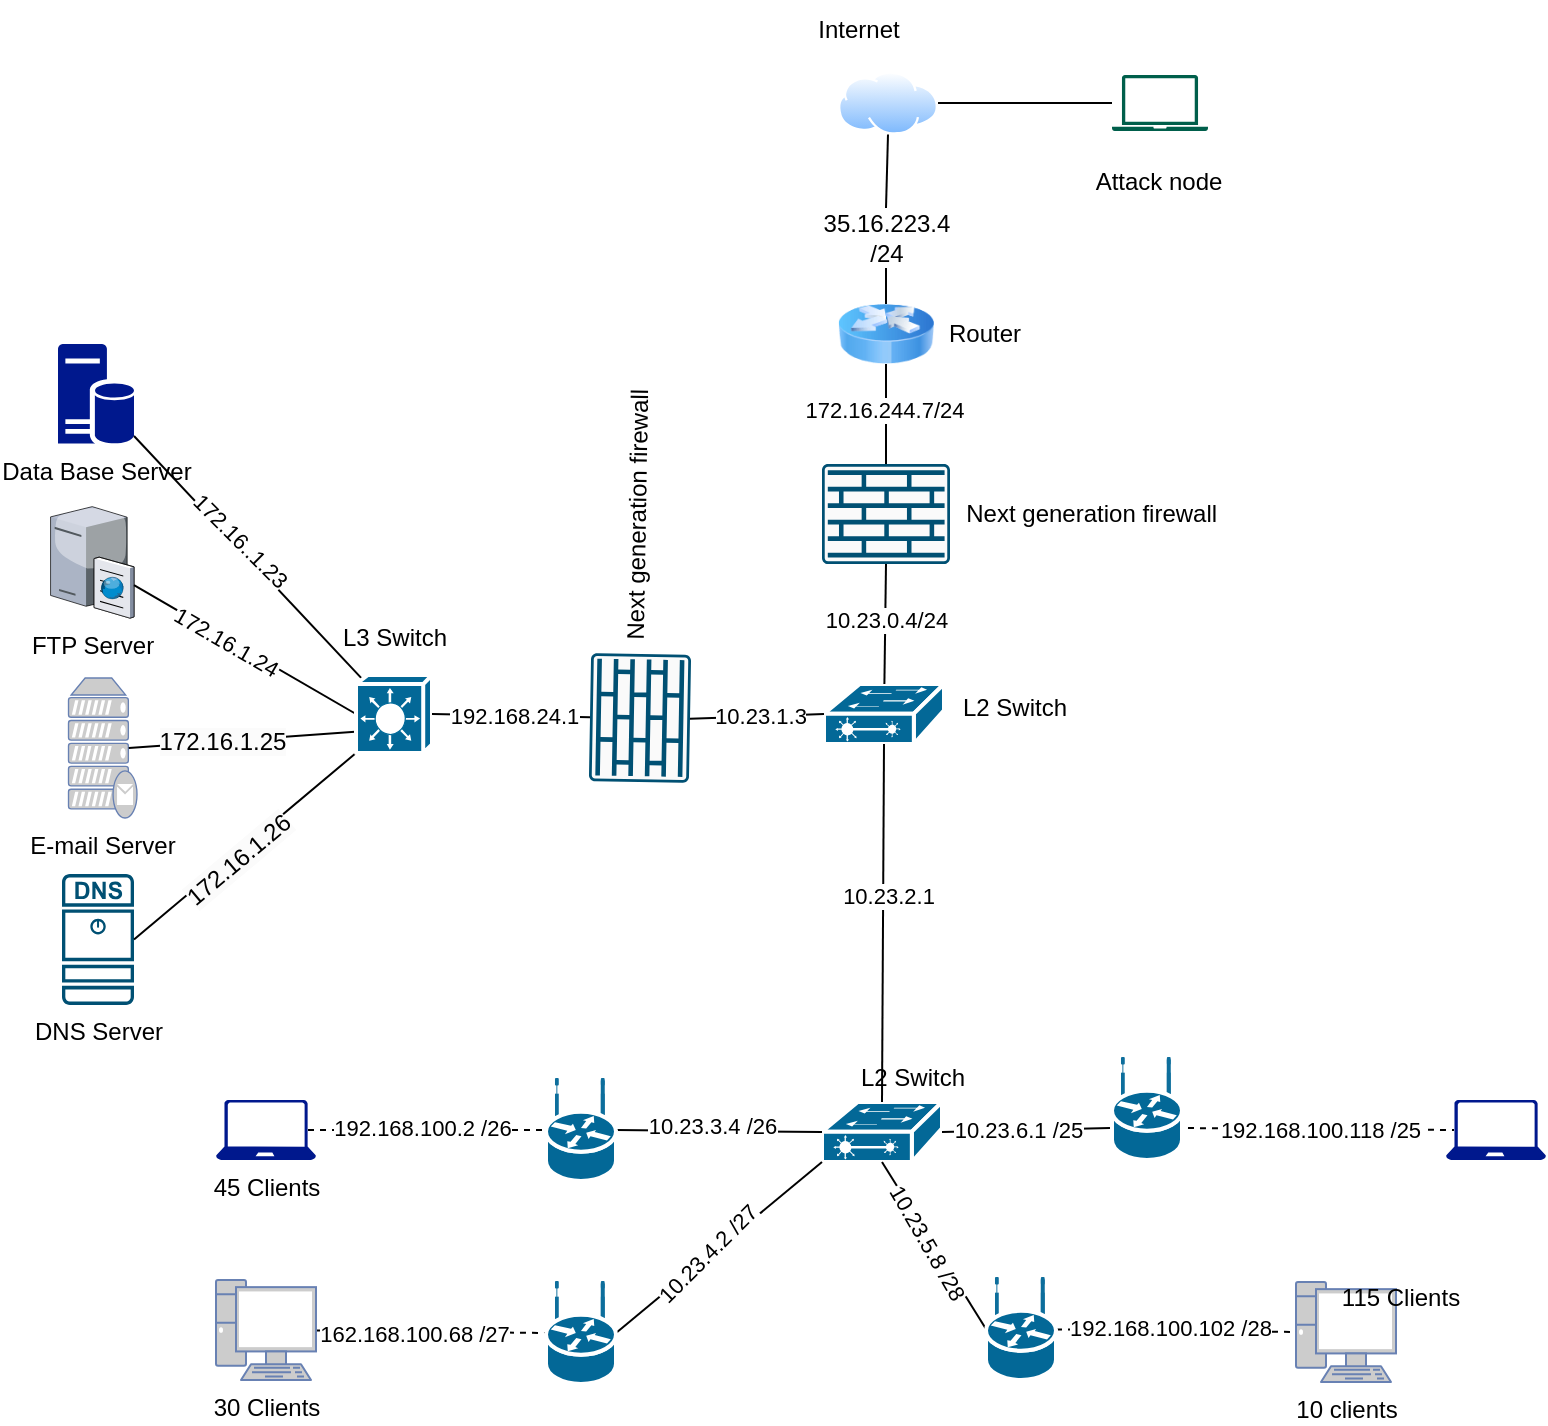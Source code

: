 <mxfile version="24.7.0" type="github">
  <diagram name="Page-1" id="mWOwHAFnnGotzb68UGMo">
    <mxGraphModel dx="1035" dy="1655" grid="1" gridSize="10" guides="1" tooltips="1" connect="1" arrows="1" fold="1" page="1" pageScale="1" pageWidth="850" pageHeight="1100" math="0" shadow="0">
      <root>
        <mxCell id="0" />
        <mxCell id="1" parent="0" />
        <mxCell id="QFhtb_JTBLAtstihDLr0-1" value="" style="sketch=0;points=[[0.015,0.015,0],[0.985,0.015,0],[0.985,0.985,0],[0.015,0.985,0],[0.25,0,0],[0.5,0,0],[0.75,0,0],[1,0.25,0],[1,0.5,0],[1,0.75,0],[0.75,1,0],[0.5,1,0],[0.25,1,0],[0,0.75,0],[0,0.5,0],[0,0.25,0]];verticalLabelPosition=bottom;html=1;verticalAlign=top;aspect=fixed;align=center;pointerEvents=1;shape=mxgraph.cisco19.rect;prIcon=firewall;fillColor=#FAFAFA;strokeColor=#005073;" parent="1" vertex="1">
          <mxGeometry x="451" y="228" width="64" height="50" as="geometry" />
        </mxCell>
        <mxCell id="QFhtb_JTBLAtstihDLr0-2" value="" style="image;html=1;image=img/lib/clip_art/networking/Router_Icon_128x128.png" parent="1" vertex="1">
          <mxGeometry x="459" y="148" width="48" height="30" as="geometry" />
        </mxCell>
        <mxCell id="QFhtb_JTBLAtstihDLr0-3" value="DNS Server" style="sketch=0;points=[[0.015,0.015,0],[0.985,0.015,0],[0.985,0.985,0],[0.015,0.985,0],[0.25,0,0],[0.5,0,0],[0.75,0,0],[1,0.25,0],[1,0.5,0],[1,0.75,0],[0.75,1,0],[0.5,1,0],[0.25,1,0],[0,0.75,0],[0,0.5,0],[0,0.25,0]];verticalLabelPosition=bottom;html=1;verticalAlign=top;aspect=fixed;align=center;pointerEvents=1;shape=mxgraph.cisco19.dns_server;fillColor=#005073;strokeColor=none;" parent="1" vertex="1">
          <mxGeometry x="71" y="433" width="36" height="65.45" as="geometry" />
        </mxCell>
        <mxCell id="QFhtb_JTBLAtstihDLr0-4" value="" style="endArrow=none;html=1;rounded=0;exitX=0.5;exitY=0;exitDx=0;exitDy=0;exitPerimeter=0;" parent="1" source="QFhtb_JTBLAtstihDLr0-1" edge="1">
          <mxGeometry width="50" height="50" relative="1" as="geometry">
            <mxPoint x="281" y="328" as="sourcePoint" />
            <mxPoint x="483" y="178" as="targetPoint" />
          </mxGeometry>
        </mxCell>
        <mxCell id="6wvi-4wZgXXVieuaFHjE-26" value="172.16.244.7/24" style="edgeLabel;html=1;align=center;verticalAlign=middle;resizable=0;points=[];" vertex="1" connectable="0" parent="QFhtb_JTBLAtstihDLr0-4">
          <mxGeometry x="0.08" y="1" relative="1" as="geometry">
            <mxPoint as="offset" />
          </mxGeometry>
        </mxCell>
        <mxCell id="QFhtb_JTBLAtstihDLr0-8" value="" style="shape=mxgraph.cisco.switches.layer_2_remote_switch;html=1;pointerEvents=1;dashed=0;fillColor=#036897;strokeColor=#ffffff;strokeWidth=2;verticalLabelPosition=bottom;verticalAlign=top;align=center;outlineConnect=0;" parent="1" vertex="1">
          <mxGeometry x="451" y="547" width="60" height="30" as="geometry" />
        </mxCell>
        <mxCell id="QFhtb_JTBLAtstihDLr0-17" value="" style="endArrow=none;html=1;rounded=0;exitX=1;exitY=0.5;exitDx=0;exitDy=0;entryX=0;entryY=0.5;entryDx=0;entryDy=0;entryPerimeter=0;exitPerimeter=0;" parent="1" source="6wvi-4wZgXXVieuaFHjE-52" target="QFhtb_JTBLAtstihDLr0-8" edge="1">
          <mxGeometry width="50" height="50" relative="1" as="geometry">
            <mxPoint x="270" y="561" as="sourcePoint" />
            <mxPoint x="386" y="547" as="targetPoint" />
          </mxGeometry>
        </mxCell>
        <mxCell id="6wvi-4wZgXXVieuaFHjE-40" value="10.23.3.4 /26" style="edgeLabel;html=1;align=center;verticalAlign=middle;resizable=0;points=[];" vertex="1" connectable="0" parent="QFhtb_JTBLAtstihDLr0-17">
          <mxGeometry x="-0.082" y="3" relative="1" as="geometry">
            <mxPoint as="offset" />
          </mxGeometry>
        </mxCell>
        <mxCell id="QFhtb_JTBLAtstihDLr0-18" value="" style="endArrow=none;html=1;rounded=0;entryX=1;entryY=0.5;entryDx=0;entryDy=0;entryPerimeter=0;exitX=-0.029;exitY=0.686;exitDx=0;exitDy=0;exitPerimeter=0;" parent="1" source="6wvi-4wZgXXVieuaFHjE-56" target="QFhtb_JTBLAtstihDLr0-8" edge="1">
          <mxGeometry width="50" height="50" relative="1" as="geometry">
            <mxPoint x="526" y="561" as="sourcePoint" />
            <mxPoint x="406" y="597" as="targetPoint" />
          </mxGeometry>
        </mxCell>
        <mxCell id="6wvi-4wZgXXVieuaFHjE-43" value="10.23.6.1 /25" style="edgeLabel;html=1;align=center;verticalAlign=middle;resizable=0;points=[];" vertex="1" connectable="0" parent="QFhtb_JTBLAtstihDLr0-18">
          <mxGeometry x="0.102" relative="1" as="geometry">
            <mxPoint as="offset" />
          </mxGeometry>
        </mxCell>
        <mxCell id="QFhtb_JTBLAtstihDLr0-19" value="" style="endArrow=none;html=1;rounded=0;exitX=1;exitY=0.5;exitDx=0;exitDy=0;entryX=0;entryY=1;entryDx=0;entryDy=0;entryPerimeter=0;exitPerimeter=0;" parent="1" source="6wvi-4wZgXXVieuaFHjE-53" target="QFhtb_JTBLAtstihDLr0-8" edge="1">
          <mxGeometry width="50" height="50" relative="1" as="geometry">
            <mxPoint x="286" y="662" as="sourcePoint" />
            <mxPoint x="406" y="597" as="targetPoint" />
          </mxGeometry>
        </mxCell>
        <mxCell id="6wvi-4wZgXXVieuaFHjE-41" value="10.23.4.2 /27" style="edgeLabel;html=1;align=center;verticalAlign=middle;resizable=0;points=[];rotation=-45;" vertex="1" connectable="0" parent="QFhtb_JTBLAtstihDLr0-19">
          <mxGeometry x="-0.101" y="1" relative="1" as="geometry">
            <mxPoint as="offset" />
          </mxGeometry>
        </mxCell>
        <mxCell id="QFhtb_JTBLAtstihDLr0-20" value="" style="endArrow=none;html=1;rounded=0;entryX=0.5;entryY=1;entryDx=0;entryDy=0;entryPerimeter=0;exitX=0;exitY=0.5;exitDx=0;exitDy=0;exitPerimeter=0;" parent="1" source="6wvi-4wZgXXVieuaFHjE-55" target="QFhtb_JTBLAtstihDLr0-8" edge="1">
          <mxGeometry width="50" height="50" relative="1" as="geometry">
            <mxPoint x="456" y="662" as="sourcePoint" />
            <mxPoint x="406" y="597" as="targetPoint" />
          </mxGeometry>
        </mxCell>
        <mxCell id="6wvi-4wZgXXVieuaFHjE-42" value="10.23.5.8 /28" style="edgeLabel;html=1;align=center;verticalAlign=middle;resizable=0;points=[];rotation=60;" vertex="1" connectable="0" parent="QFhtb_JTBLAtstihDLr0-20">
          <mxGeometry x="0.057" y="2" relative="1" as="geometry">
            <mxPoint y="-1" as="offset" />
          </mxGeometry>
        </mxCell>
        <mxCell id="QFhtb_JTBLAtstihDLr0-21" value="45 Clients" style="sketch=0;aspect=fixed;pointerEvents=1;shadow=0;dashed=0;html=1;strokeColor=none;labelPosition=center;verticalLabelPosition=bottom;verticalAlign=top;align=center;fillColor=#00188D;shape=mxgraph.azure.laptop" parent="1" vertex="1">
          <mxGeometry x="148" y="546" width="50" height="30" as="geometry" />
        </mxCell>
        <mxCell id="QFhtb_JTBLAtstihDLr0-22" value="" style="endArrow=none;dashed=1;html=1;rounded=0;entryX=0;entryY=0.5;entryDx=0;entryDy=0;entryPerimeter=0;" parent="1" target="6wvi-4wZgXXVieuaFHjE-53" edge="1" source="QFhtb_JTBLAtstihDLr0-26">
          <mxGeometry width="50" height="50" relative="1" as="geometry">
            <mxPoint x="115" y="662" as="sourcePoint" />
            <mxPoint x="256" y="662" as="targetPoint" />
          </mxGeometry>
        </mxCell>
        <mxCell id="6wvi-4wZgXXVieuaFHjE-48" value="162.168.100.68 /27" style="edgeLabel;html=1;align=center;verticalAlign=middle;resizable=0;points=[];" vertex="1" connectable="0" parent="QFhtb_JTBLAtstihDLr0-22">
          <mxGeometry x="-0.149" y="-1" relative="1" as="geometry">
            <mxPoint as="offset" />
          </mxGeometry>
        </mxCell>
        <mxCell id="QFhtb_JTBLAtstihDLr0-26" value="&lt;font color=&quot;#000000&quot;&gt;30 Clients&lt;/font&gt;" style="fontColor=#0066CC;verticalAlign=top;verticalLabelPosition=bottom;labelPosition=center;align=center;html=1;outlineConnect=0;fillColor=#CCCCCC;strokeColor=#6881B3;gradientColor=none;gradientDirection=north;strokeWidth=2;shape=mxgraph.networks.pc;" parent="1" vertex="1">
          <mxGeometry x="148" y="636" width="50" height="50" as="geometry" />
        </mxCell>
        <mxCell id="QFhtb_JTBLAtstihDLr0-28" value="&lt;font color=&quot;#000000&quot;&gt;10 clients&lt;/font&gt;" style="fontColor=#0066CC;verticalAlign=top;verticalLabelPosition=bottom;labelPosition=center;align=center;html=1;outlineConnect=0;fillColor=#CCCCCC;strokeColor=#6881B3;gradientColor=none;gradientDirection=north;strokeWidth=2;shape=mxgraph.networks.pc;" parent="1" vertex="1">
          <mxGeometry x="688" y="637" width="50" height="50" as="geometry" />
        </mxCell>
        <mxCell id="QFhtb_JTBLAtstihDLr0-29" value="" style="endArrow=none;dashed=1;html=1;rounded=0;entryX=0;entryY=0.5;entryDx=0;entryDy=0;entryPerimeter=0;" parent="1" source="6wvi-4wZgXXVieuaFHjE-55" target="QFhtb_JTBLAtstihDLr0-28" edge="1">
          <mxGeometry width="50" height="50" relative="1" as="geometry">
            <mxPoint x="486" y="662" as="sourcePoint" />
            <mxPoint x="605" y="727" as="targetPoint" />
          </mxGeometry>
        </mxCell>
        <mxCell id="6wvi-4wZgXXVieuaFHjE-49" value="192.168.100.102 /28" style="edgeLabel;html=1;align=center;verticalAlign=middle;resizable=0;points=[];" vertex="1" connectable="0" parent="QFhtb_JTBLAtstihDLr0-29">
          <mxGeometry x="-0.059" y="2" relative="1" as="geometry">
            <mxPoint as="offset" />
          </mxGeometry>
        </mxCell>
        <mxCell id="QFhtb_JTBLAtstihDLr0-31" value="" style="sketch=0;aspect=fixed;pointerEvents=1;shadow=0;dashed=0;html=1;strokeColor=none;labelPosition=center;verticalLabelPosition=bottom;verticalAlign=top;align=center;fillColor=#00188D;shape=mxgraph.azure.laptop" parent="1" vertex="1">
          <mxGeometry x="763" y="546" width="50" height="30" as="geometry" />
        </mxCell>
        <mxCell id="QFhtb_JTBLAtstihDLr0-32" value="" style="endArrow=none;dashed=1;html=1;rounded=0;entryX=0.08;entryY=0.5;entryDx=0;entryDy=0;entryPerimeter=0;exitX=0.914;exitY=0.686;exitDx=0;exitDy=0;exitPerimeter=0;" parent="1" target="QFhtb_JTBLAtstihDLr0-31" edge="1" source="6wvi-4wZgXXVieuaFHjE-56">
          <mxGeometry width="50" height="50" relative="1" as="geometry">
            <mxPoint x="570" y="540" as="sourcePoint" />
            <mxPoint x="615" y="672" as="targetPoint" />
          </mxGeometry>
        </mxCell>
        <mxCell id="6wvi-4wZgXXVieuaFHjE-51" value="192.168.100.118 /25" style="edgeLabel;html=1;align=center;verticalAlign=middle;resizable=0;points=[];" vertex="1" connectable="0" parent="QFhtb_JTBLAtstihDLr0-32">
          <mxGeometry x="0.031" relative="1" as="geometry">
            <mxPoint as="offset" />
          </mxGeometry>
        </mxCell>
        <mxCell id="QFhtb_JTBLAtstihDLr0-34" value="115 Clients" style="text;html=1;align=center;verticalAlign=middle;resizable=0;points=[];autosize=1;strokeColor=none;fillColor=none;" parent="1" vertex="1">
          <mxGeometry x="700" y="630" width="80" height="30" as="geometry" />
        </mxCell>
        <mxCell id="QFhtb_JTBLAtstihDLr0-35" value="" style="endArrow=none;dashed=1;html=1;rounded=0;exitX=0.92;exitY=0.5;exitDx=0;exitDy=0;exitPerimeter=0;entryX=0;entryY=0.5;entryDx=0;entryDy=0;entryPerimeter=0;" parent="1" target="6wvi-4wZgXXVieuaFHjE-52" edge="1" source="QFhtb_JTBLAtstihDLr0-21">
          <mxGeometry width="50" height="50" relative="1" as="geometry">
            <mxPoint x="111" y="562" as="sourcePoint" />
            <mxPoint x="240" y="561" as="targetPoint" />
          </mxGeometry>
        </mxCell>
        <mxCell id="6wvi-4wZgXXVieuaFHjE-47" value="192.168.100.2 /26" style="edgeLabel;html=1;align=center;verticalAlign=middle;resizable=0;points=[];" vertex="1" connectable="0" parent="QFhtb_JTBLAtstihDLr0-35">
          <mxGeometry x="-0.039" y="1" relative="1" as="geometry">
            <mxPoint as="offset" />
          </mxGeometry>
        </mxCell>
        <mxCell id="E-c_TPkN4qfoy3ML_oav-3" value="" style="shape=mxgraph.cisco.switches.layer_2_remote_switch;html=1;pointerEvents=1;dashed=0;fillColor=#036897;strokeColor=#ffffff;strokeWidth=2;verticalLabelPosition=bottom;verticalAlign=top;align=center;outlineConnect=0;" parent="1" vertex="1">
          <mxGeometry x="452" y="338" width="60" height="30" as="geometry" />
        </mxCell>
        <mxCell id="E-c_TPkN4qfoy3ML_oav-4" value="" style="endArrow=none;html=1;rounded=0;entryX=0.5;entryY=1;entryDx=0;entryDy=0;entryPerimeter=0;" parent="1" source="E-c_TPkN4qfoy3ML_oav-3" target="QFhtb_JTBLAtstihDLr0-1" edge="1">
          <mxGeometry width="50" height="50" relative="1" as="geometry">
            <mxPoint x="510" y="438" as="sourcePoint" />
            <mxPoint x="560" y="388" as="targetPoint" />
          </mxGeometry>
        </mxCell>
        <mxCell id="6wvi-4wZgXXVieuaFHjE-27" value="10.23.0.4/24" style="edgeLabel;html=1;align=center;verticalAlign=middle;resizable=0;points=[];" vertex="1" connectable="0" parent="E-c_TPkN4qfoy3ML_oav-4">
          <mxGeometry x="0.067" relative="1" as="geometry">
            <mxPoint as="offset" />
          </mxGeometry>
        </mxCell>
        <mxCell id="E-c_TPkN4qfoy3ML_oav-5" value="" style="endArrow=none;html=1;rounded=0;exitX=0.5;exitY=0;exitDx=0;exitDy=0;exitPerimeter=0;entryX=0.5;entryY=1;entryDx=0;entryDy=0;entryPerimeter=0;" parent="1" source="QFhtb_JTBLAtstihDLr0-8" target="E-c_TPkN4qfoy3ML_oav-3" edge="1">
          <mxGeometry width="50" height="50" relative="1" as="geometry">
            <mxPoint x="504" y="468" as="sourcePoint" />
            <mxPoint x="554" y="418" as="targetPoint" />
          </mxGeometry>
        </mxCell>
        <mxCell id="6wvi-4wZgXXVieuaFHjE-29" value="10.23.2.1" style="edgeLabel;html=1;align=center;verticalAlign=middle;resizable=0;points=[];" vertex="1" connectable="0" parent="E-c_TPkN4qfoy3ML_oav-5">
          <mxGeometry x="0.151" y="-2" relative="1" as="geometry">
            <mxPoint as="offset" />
          </mxGeometry>
        </mxCell>
        <mxCell id="E-c_TPkN4qfoy3ML_oav-10" value="Data Base Server" style="sketch=0;aspect=fixed;pointerEvents=1;shadow=0;dashed=0;html=1;strokeColor=none;labelPosition=center;verticalLabelPosition=bottom;verticalAlign=top;align=center;fillColor=#00188D;shape=mxgraph.mscae.enterprise.database_server" parent="1" vertex="1">
          <mxGeometry x="69" y="168" width="38" height="50" as="geometry" />
        </mxCell>
        <mxCell id="E-c_TPkN4qfoy3ML_oav-11" value="&lt;font color=&quot;#000000&quot;&gt;E-mail Server&lt;/font&gt;" style="fontColor=#0066CC;verticalAlign=top;verticalLabelPosition=bottom;labelPosition=center;align=center;html=1;outlineConnect=0;fillColor=#CCCCCC;strokeColor=#6881B3;gradientColor=none;gradientDirection=north;strokeWidth=2;shape=mxgraph.networks.mail_server;" parent="1" vertex="1">
          <mxGeometry x="74.25" y="335" width="34.25" height="70" as="geometry" />
        </mxCell>
        <mxCell id="E-c_TPkN4qfoy3ML_oav-15" value="" style="endArrow=none;html=1;rounded=0;exitX=1;exitY=0.5;exitDx=0;exitDy=0;exitPerimeter=0;entryX=0;entryY=1;entryDx=0;entryDy=0;entryPerimeter=0;" parent="1" source="QFhtb_JTBLAtstihDLr0-3" target="6wvi-4wZgXXVieuaFHjE-1" edge="1">
          <mxGeometry width="50" height="50" relative="1" as="geometry">
            <mxPoint x="311" y="398" as="sourcePoint" />
            <mxPoint x="216" y="390" as="targetPoint" />
          </mxGeometry>
        </mxCell>
        <mxCell id="6wvi-4wZgXXVieuaFHjE-44" value="&lt;span style=&quot;font-size: 12px; background-color: rgb(251, 251, 251);&quot;&gt;172.16.1.26&lt;/span&gt;" style="edgeLabel;html=1;align=center;verticalAlign=middle;resizable=0;points=[];rotation=-40;" vertex="1" connectable="0" parent="E-c_TPkN4qfoy3ML_oav-15">
          <mxGeometry x="-0.098" y="-3" relative="1" as="geometry">
            <mxPoint as="offset" />
          </mxGeometry>
        </mxCell>
        <mxCell id="E-c_TPkN4qfoy3ML_oav-16" value="" style="endArrow=none;html=1;rounded=0;exitX=0.88;exitY=0.5;exitDx=0;exitDy=0;exitPerimeter=0;entryX=0.125;entryY=0.719;entryDx=0;entryDy=0;entryPerimeter=0;" parent="1" source="E-c_TPkN4qfoy3ML_oav-11" target="6wvi-4wZgXXVieuaFHjE-1" edge="1">
          <mxGeometry width="50" height="50" relative="1" as="geometry">
            <mxPoint x="311" y="398" as="sourcePoint" />
            <mxPoint x="196" y="360" as="targetPoint" />
          </mxGeometry>
        </mxCell>
        <mxCell id="6wvi-4wZgXXVieuaFHjE-45" value="&lt;span style=&quot;font-size: 12px; background-color: rgb(251, 251, 251);&quot;&gt;172.16.1.25&lt;/span&gt;" style="edgeLabel;html=1;align=center;verticalAlign=middle;resizable=0;points=[];" vertex="1" connectable="0" parent="E-c_TPkN4qfoy3ML_oav-16">
          <mxGeometry x="-0.213" relative="1" as="geometry">
            <mxPoint as="offset" />
          </mxGeometry>
        </mxCell>
        <mxCell id="E-c_TPkN4qfoy3ML_oav-17" value="" style="endArrow=none;html=1;rounded=0;exitX=1;exitY=0.92;exitDx=0;exitDy=0;exitPerimeter=0;entryX=0.08;entryY=0.05;entryDx=0;entryDy=0;entryPerimeter=0;" parent="1" source="E-c_TPkN4qfoy3ML_oav-10" target="6wvi-4wZgXXVieuaFHjE-1" edge="1">
          <mxGeometry width="50" height="50" relative="1" as="geometry">
            <mxPoint x="265" y="248" as="sourcePoint" />
            <mxPoint x="250" y="260" as="targetPoint" />
          </mxGeometry>
        </mxCell>
        <mxCell id="6wvi-4wZgXXVieuaFHjE-30" value="172.16..1.23" style="edgeLabel;html=1;align=center;verticalAlign=middle;resizable=0;points=[];rotation=45;" vertex="1" connectable="0" parent="E-c_TPkN4qfoy3ML_oav-17">
          <mxGeometry x="-0.109" y="3" relative="1" as="geometry">
            <mxPoint as="offset" />
          </mxGeometry>
        </mxCell>
        <mxCell id="E-c_TPkN4qfoy3ML_oav-18" value="FTP Server" style="verticalLabelPosition=bottom;sketch=0;aspect=fixed;html=1;verticalAlign=top;strokeColor=none;align=center;outlineConnect=0;shape=mxgraph.citrix.ftp_server;" parent="1" vertex="1">
          <mxGeometry x="65.28" y="248" width="41.72" height="57" as="geometry" />
        </mxCell>
        <mxCell id="E-c_TPkN4qfoy3ML_oav-19" value="" style="endArrow=none;html=1;rounded=0;entryX=0;entryY=0.5;entryDx=0;entryDy=0;entryPerimeter=0;" parent="1" source="E-c_TPkN4qfoy3ML_oav-18" target="6wvi-4wZgXXVieuaFHjE-1" edge="1">
          <mxGeometry width="50" height="50" relative="1" as="geometry">
            <mxPoint x="321" y="458" as="sourcePoint" />
            <mxPoint x="216" y="330" as="targetPoint" />
          </mxGeometry>
        </mxCell>
        <mxCell id="6wvi-4wZgXXVieuaFHjE-31" value="172.16.1.24" style="edgeLabel;html=1;align=center;verticalAlign=middle;resizable=0;points=[];rotation=30;" vertex="1" connectable="0" parent="E-c_TPkN4qfoy3ML_oav-19">
          <mxGeometry x="-0.158" y="-1" relative="1" as="geometry">
            <mxPoint as="offset" />
          </mxGeometry>
        </mxCell>
        <mxCell id="E-c_TPkN4qfoy3ML_oav-25" value="" style="image;aspect=fixed;perimeter=ellipsePerimeter;html=1;align=center;shadow=0;dashed=0;spacingTop=3;image=img/lib/active_directory/internet_cloud.svg;" parent="1" vertex="1">
          <mxGeometry x="459" y="31.75" width="50" height="31.5" as="geometry" />
        </mxCell>
        <mxCell id="E-c_TPkN4qfoy3ML_oav-26" value="" style="endArrow=none;html=1;rounded=0;exitX=0.5;exitY=1;exitDx=0;exitDy=0;entryX=0.5;entryY=0;entryDx=0;entryDy=0;" parent="1" source="6wvi-4wZgXXVieuaFHjE-24" target="QFhtb_JTBLAtstihDLr0-2" edge="1">
          <mxGeometry width="50" height="50" relative="1" as="geometry">
            <mxPoint x="445" y="211" as="sourcePoint" />
            <mxPoint x="495" y="161" as="targetPoint" />
          </mxGeometry>
        </mxCell>
        <mxCell id="E-c_TPkN4qfoy3ML_oav-27" value="Internet" style="text;html=1;align=center;verticalAlign=middle;resizable=0;points=[];autosize=1;strokeColor=none;fillColor=none;" parent="1" vertex="1">
          <mxGeometry x="439" y="-4" width="60" height="30" as="geometry" />
        </mxCell>
        <mxCell id="E-c_TPkN4qfoy3ML_oav-29" value="" style="sketch=0;pointerEvents=1;shadow=0;dashed=0;html=1;strokeColor=none;fillColor=#005F4B;labelPosition=center;verticalLabelPosition=bottom;verticalAlign=top;align=center;outlineConnect=0;shape=mxgraph.veeam2.laptop;" parent="1" vertex="1">
          <mxGeometry x="596" y="33.5" width="48" height="28.0" as="geometry" />
        </mxCell>
        <mxCell id="E-c_TPkN4qfoy3ML_oav-30" value="" style="endArrow=none;html=1;rounded=0;exitX=1;exitY=0.5;exitDx=0;exitDy=0;" parent="1" source="E-c_TPkN4qfoy3ML_oav-25" target="E-c_TPkN4qfoy3ML_oav-29" edge="1">
          <mxGeometry width="50" height="50" relative="1" as="geometry">
            <mxPoint x="631.0" y="91.29" as="sourcePoint" />
            <mxPoint x="734" y="92.709" as="targetPoint" />
          </mxGeometry>
        </mxCell>
        <mxCell id="E-c_TPkN4qfoy3ML_oav-31" value="Attack node" style="text;html=1;align=center;verticalAlign=middle;resizable=0;points=[];autosize=1;strokeColor=none;fillColor=none;" parent="1" vertex="1">
          <mxGeometry x="574" y="72" width="90" height="30" as="geometry" />
        </mxCell>
        <mxCell id="6wvi-4wZgXXVieuaFHjE-1" value="" style="shape=mxgraph.cisco.switches.layer_3_switch;html=1;pointerEvents=1;dashed=0;fillColor=#036897;strokeColor=#ffffff;strokeWidth=2;verticalLabelPosition=bottom;verticalAlign=top;align=center;outlineConnect=0;" vertex="1" parent="1">
          <mxGeometry x="218" y="333.5" width="38" height="39" as="geometry" />
        </mxCell>
        <mxCell id="6wvi-4wZgXXVieuaFHjE-3" value="Next generation firewall&amp;nbsp;" style="text;html=1;align=center;verticalAlign=middle;resizable=0;points=[];autosize=1;strokeColor=none;fillColor=none;" vertex="1" parent="1">
          <mxGeometry x="512" y="238" width="150" height="30" as="geometry" />
        </mxCell>
        <mxCell id="6wvi-4wZgXXVieuaFHjE-14" value="Router" style="text;html=1;align=center;verticalAlign=middle;resizable=0;points=[];autosize=1;strokeColor=none;fillColor=none;" vertex="1" parent="1">
          <mxGeometry x="502" y="148" width="60" height="30" as="geometry" />
        </mxCell>
        <mxCell id="6wvi-4wZgXXVieuaFHjE-15" value="L3 Switch" style="text;html=1;align=center;verticalAlign=middle;resizable=0;points=[];autosize=1;strokeColor=none;fillColor=none;" vertex="1" parent="1">
          <mxGeometry x="197" y="300" width="80" height="30" as="geometry" />
        </mxCell>
        <mxCell id="6wvi-4wZgXXVieuaFHjE-16" value="L2 Switch" style="text;html=1;align=center;verticalAlign=middle;resizable=0;points=[];autosize=1;strokeColor=none;fillColor=none;" vertex="1" parent="1">
          <mxGeometry x="507" y="335" width="80" height="30" as="geometry" />
        </mxCell>
        <mxCell id="6wvi-4wZgXXVieuaFHjE-17" value="L2 Switch" style="text;html=1;align=center;verticalAlign=middle;resizable=0;points=[];autosize=1;strokeColor=none;fillColor=none;" vertex="1" parent="1">
          <mxGeometry x="456" y="520" width="80" height="30" as="geometry" />
        </mxCell>
        <mxCell id="6wvi-4wZgXXVieuaFHjE-25" value="" style="endArrow=none;html=1;rounded=0;entryX=0.5;entryY=0;entryDx=0;entryDy=0;exitX=0.5;exitY=1;exitDx=0;exitDy=0;" edge="1" parent="1" source="E-c_TPkN4qfoy3ML_oav-25" target="6wvi-4wZgXXVieuaFHjE-24">
          <mxGeometry width="50" height="50" relative="1" as="geometry">
            <mxPoint x="510" y="70" as="sourcePoint" />
            <mxPoint x="483" y="148" as="targetPoint" />
          </mxGeometry>
        </mxCell>
        <mxCell id="6wvi-4wZgXXVieuaFHjE-24" value="&lt;span style=&quot;font-family: arial, helvetica, sans-serif; text-align: left; text-wrap: wrap; background-color: rgb(255, 255, 255);&quot;&gt;&lt;font style=&quot;font-size: 12px;&quot;&gt;35.16.223.4 /24&lt;/font&gt;&lt;/span&gt;" style="text;html=1;align=center;verticalAlign=middle;resizable=0;points=[];autosize=1;strokeColor=none;fillColor=none;" vertex="1" parent="1">
          <mxGeometry x="428" y="100" width="110" height="30" as="geometry" />
        </mxCell>
        <mxCell id="6wvi-4wZgXXVieuaFHjE-52" value="" style="shape=mxgraph.cisco.routers.wireless_router;html=1;pointerEvents=1;dashed=0;fillColor=#036897;strokeColor=#ffffff;strokeWidth=2;verticalLabelPosition=bottom;verticalAlign=top;align=center;outlineConnect=0;" vertex="1" parent="1">
          <mxGeometry x="313" y="535.5" width="35" height="51" as="geometry" />
        </mxCell>
        <mxCell id="6wvi-4wZgXXVieuaFHjE-53" value="" style="shape=mxgraph.cisco.routers.wireless_router;html=1;pointerEvents=1;dashed=0;fillColor=#036897;strokeColor=#ffffff;strokeWidth=2;verticalLabelPosition=bottom;verticalAlign=top;align=center;outlineConnect=0;" vertex="1" parent="1">
          <mxGeometry x="313" y="637" width="35" height="51" as="geometry" />
        </mxCell>
        <mxCell id="6wvi-4wZgXXVieuaFHjE-55" value="" style="shape=mxgraph.cisco.routers.wireless_router;html=1;pointerEvents=1;dashed=0;fillColor=#036897;strokeColor=#ffffff;strokeWidth=2;verticalLabelPosition=bottom;verticalAlign=top;align=center;outlineConnect=0;" vertex="1" parent="1">
          <mxGeometry x="533" y="635" width="35" height="51" as="geometry" />
        </mxCell>
        <mxCell id="6wvi-4wZgXXVieuaFHjE-56" value="" style="shape=mxgraph.cisco.routers.wireless_router;html=1;pointerEvents=1;dashed=0;fillColor=#036897;strokeColor=#ffffff;strokeWidth=2;verticalLabelPosition=bottom;verticalAlign=top;align=center;outlineConnect=0;" vertex="1" parent="1">
          <mxGeometry x="596" y="525" width="35" height="51" as="geometry" />
        </mxCell>
        <mxCell id="6wvi-4wZgXXVieuaFHjE-62" value="" style="sketch=0;points=[[0.015,0.015,0],[0.985,0.015,0],[0.985,0.985,0],[0.015,0.985,0],[0.25,0,0],[0.5,0,0],[0.75,0,0],[1,0.25,0],[1,0.5,0],[1,0.75,0],[0.75,1,0],[0.5,1,0],[0.25,1,0],[0,0.75,0],[0,0.5,0],[0,0.25,0]];verticalLabelPosition=bottom;html=1;verticalAlign=top;aspect=fixed;align=center;pointerEvents=1;shape=mxgraph.cisco19.rect;prIcon=firewall;fillColor=#FAFAFA;strokeColor=#005073;rotation=-89;" vertex="1" parent="1">
          <mxGeometry x="328" y="330" width="64" height="50" as="geometry" />
        </mxCell>
        <mxCell id="6wvi-4wZgXXVieuaFHjE-63" value="" style="endArrow=none;html=1;rounded=0;exitX=0.5;exitY=1;exitDx=0;exitDy=0;exitPerimeter=0;entryX=0;entryY=0.5;entryDx=0;entryDy=0;entryPerimeter=0;" edge="1" parent="1" source="6wvi-4wZgXXVieuaFHjE-62" target="E-c_TPkN4qfoy3ML_oav-3">
          <mxGeometry width="50" height="50" relative="1" as="geometry">
            <mxPoint x="430" y="450" as="sourcePoint" />
            <mxPoint x="350" y="380" as="targetPoint" />
          </mxGeometry>
        </mxCell>
        <mxCell id="6wvi-4wZgXXVieuaFHjE-66" value="10.23.1.3" style="edgeLabel;html=1;align=center;verticalAlign=middle;resizable=0;points=[];" vertex="1" connectable="0" parent="6wvi-4wZgXXVieuaFHjE-63">
          <mxGeometry x="0.033" relative="1" as="geometry">
            <mxPoint as="offset" />
          </mxGeometry>
        </mxCell>
        <mxCell id="6wvi-4wZgXXVieuaFHjE-64" value="" style="endArrow=none;html=1;rounded=0;exitX=1;exitY=0.5;exitDx=0;exitDy=0;exitPerimeter=0;entryX=0.5;entryY=0;entryDx=0;entryDy=0;entryPerimeter=0;" edge="1" parent="1" source="6wvi-4wZgXXVieuaFHjE-1" target="6wvi-4wZgXXVieuaFHjE-62">
          <mxGeometry width="50" height="50" relative="1" as="geometry">
            <mxPoint x="440" y="520" as="sourcePoint" />
            <mxPoint x="490" y="470" as="targetPoint" />
          </mxGeometry>
        </mxCell>
        <mxCell id="6wvi-4wZgXXVieuaFHjE-69" value="192.168.24.1" style="edgeLabel;html=1;align=center;verticalAlign=middle;resizable=0;points=[];" vertex="1" connectable="0" parent="6wvi-4wZgXXVieuaFHjE-64">
          <mxGeometry x="0.028" relative="1" as="geometry">
            <mxPoint as="offset" />
          </mxGeometry>
        </mxCell>
        <mxCell id="6wvi-4wZgXXVieuaFHjE-65" value="Next generation firewall&amp;nbsp;" style="text;html=1;align=center;verticalAlign=middle;resizable=0;points=[];autosize=1;strokeColor=none;fillColor=none;rotation=-89;" vertex="1" parent="1">
          <mxGeometry x="284" y="237" width="150" height="30" as="geometry" />
        </mxCell>
      </root>
    </mxGraphModel>
  </diagram>
</mxfile>

